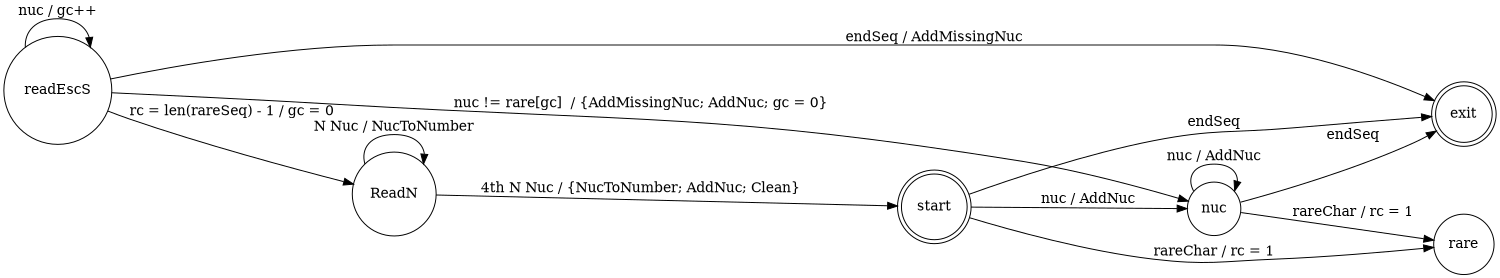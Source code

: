 digraph decompressing_fsm {
	rankdir = LR;
	size = "10";
	node [shape = doublecircle] start exit;
	node [shape = circle];
	start -> nuc [label = "nuc / AddNuc"];
	start -> rare [label = "rareChar / rc = 1"];
	start -> exit [label = "endSeq"];
	nuc -> nuc [label = "nuc / AddNuc"];
	nuc -> rare [label = "rareChar / rc = 1"];
	nuc -> exit [label = "endSeq"];
	readEscS -> exit [label = "endSeq / AddMissingNuc"];
	readEscS -> nuc [label = "nuc != rare[gc]  / {AddMissingNuc; AddNuc; gc = 0}"];
	readEscS -> readEscS [label = "nuc / gc++"];
	readEscS -> ReadN [label = "rc = len(rareSeq) - 1 / gc = 0"];
	ReadN -> ReadN [label = "N Nuc / NucToNumber"];
	ReadN -> start [label = "4th N Nuc / {NucToNumber; AddNuc; Clean}"];
}
